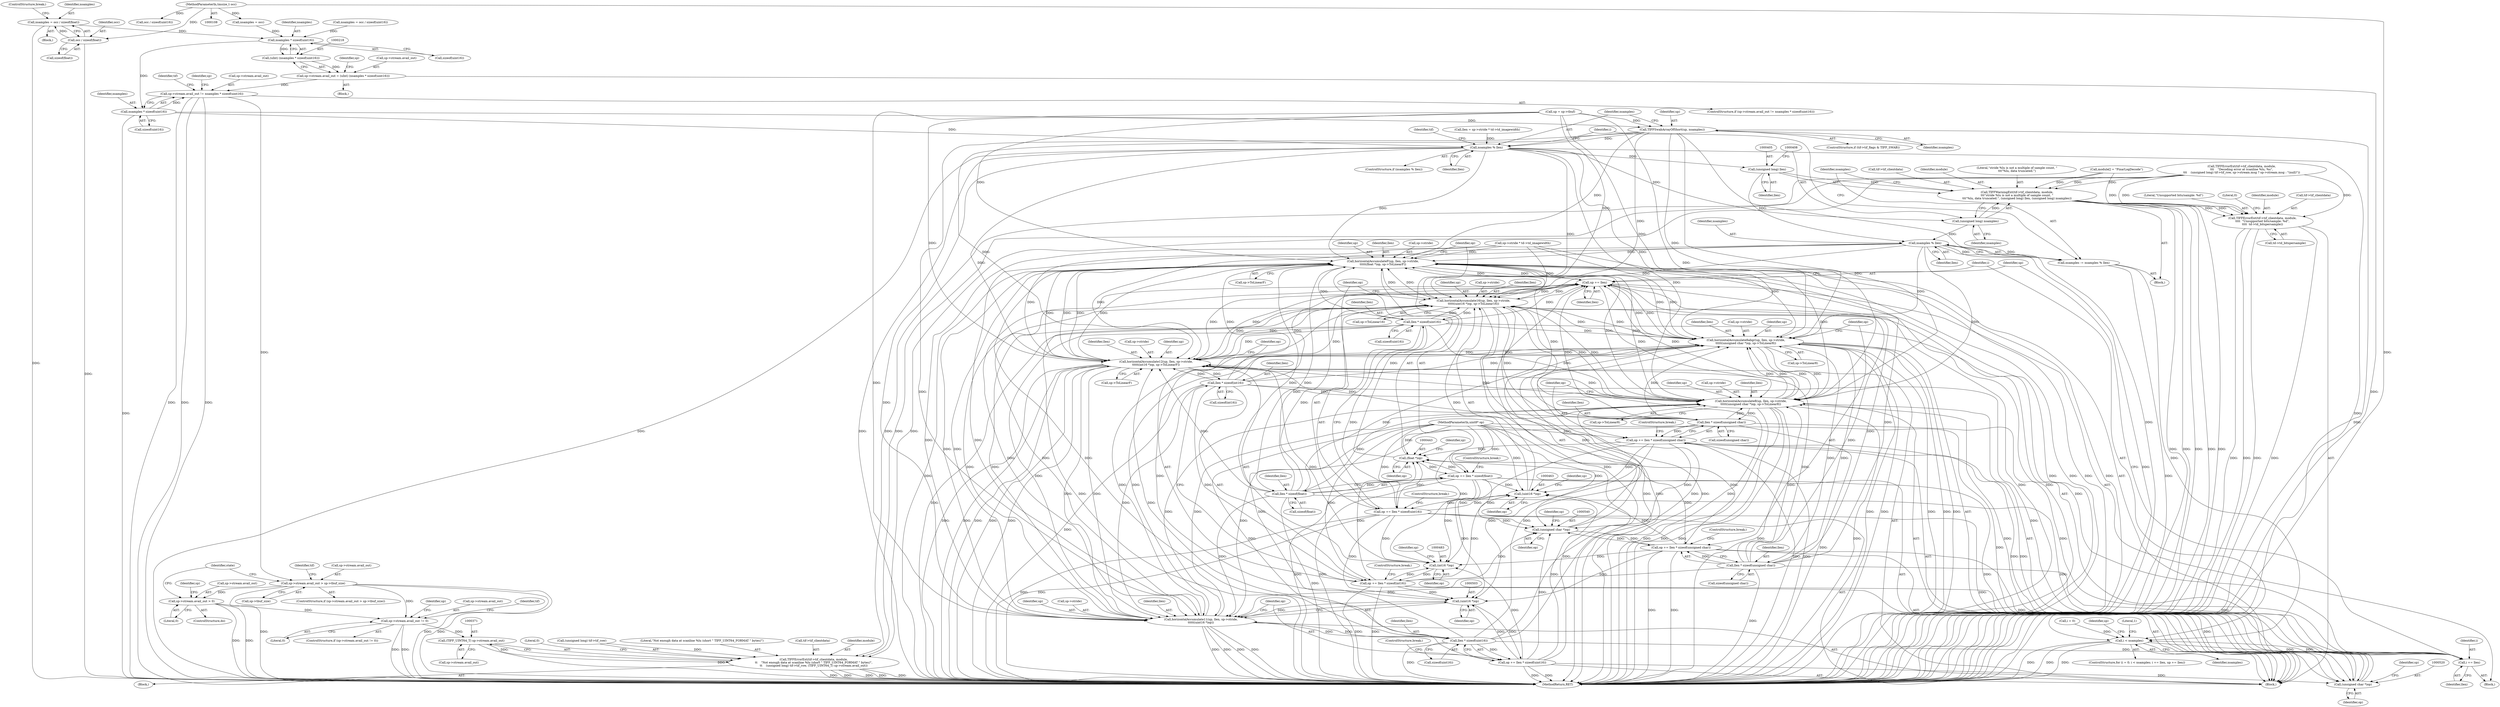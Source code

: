 digraph "0_libtiff_391e77fcd217e78b2c51342ac3ddb7100ecacdd2@API" {
"1000140" [label="(Call,nsamples = occ / sizeof(float))"];
"1000142" [label="(Call,occ / sizeof(float))"];
"1000111" [label="(MethodParameterIn,tmsize_t occ)"];
"1000219" [label="(Call,nsamples * sizeof(uint16))"];
"1000217" [label="(Call,(uInt) (nsamples * sizeof(uint16)))"];
"1000211" [label="(Call,sp->stream.avail_out = (uInt) (nsamples * sizeof(uint16)))"];
"1000224" [label="(Call,sp->stream.avail_out != nsamples * sizeof(uint16))"];
"1000244" [label="(Call,sp->stream.avail_out > sp->tbuf_size)"];
"1000343" [label="(Call,sp->stream.avail_out > 0)"];
"1000351" [label="(Call,sp->stream.avail_out != 0)"];
"1000370" [label="(Call,(TIFF_UINT64_T) sp->stream.avail_out)"];
"1000359" [label="(Call,TIFFErrorExt(tif->tif_clientdata, module,\n\t\t    \"Not enough data at scanline %lu (short \" TIFF_UINT64_FORMAT \" bytes)\",\n\t\t    (unsigned long) tif->tif_row, (TIFF_UINT64_T) sp->stream.avail_out))"];
"1000230" [label="(Call,nsamples * sizeof(uint16))"];
"1000390" [label="(Call,TIFFSwabArrayOfShort(up, nsamples))"];
"1000394" [label="(Call,nsamples % llen)"];
"1000404" [label="(Call,(unsigned long) llen)"];
"1000398" [label="(Call,TIFFWarningExt(tif->tif_clientdata, module,\n\t\t\t\"stride %lu is not a multiple of sample count, \"\n\t\t\t\"%lu, data truncated.\", (unsigned long) llen, (unsigned long) nsamples))"];
"1000553" [label="(Call,TIFFErrorExt(tif->tif_clientdata, module,\n\t\t\t\t  \"Unsupported bits/sample: %d\",\n\t\t\t\t  td->td_bitspersample))"];
"1000412" [label="(Call,nsamples % llen)"];
"1000410" [label="(Call,nsamples -= nsamples % llen)"];
"1000419" [label="(Call,i < nsamples)"];
"1000423" [label="(Call,i += llen)"];
"1000436" [label="(Call,horizontalAccumulateF(up, llen, sp->stride,\n\t\t\t\t\t(float *)op, sp->ToLinearF))"];
"1000426" [label="(Call,up += llen)"];
"1000456" [label="(Call,horizontalAccumulate16(up, llen, sp->stride,\n\t\t\t\t\t(uint16 *)op, sp->ToLinear16))"];
"1000470" [label="(Call,llen * sizeof(uint16))"];
"1000468" [label="(Call,op += llen * sizeof(uint16))"];
"1000442" [label="(Call,(float *)op)"];
"1000448" [label="(Call,op += llen * sizeof(float))"];
"1000462" [label="(Call,(uint16 *)op)"];
"1000482" [label="(Call,(int16 *)op)"];
"1000476" [label="(Call,horizontalAccumulate12(up, llen, sp->stride,\n\t\t\t\t\t(int16 *)op, sp->ToLinearF))"];
"1000490" [label="(Call,llen * sizeof(int16))"];
"1000488" [label="(Call,op += llen * sizeof(int16))"];
"1000502" [label="(Call,(uint16 *)op)"];
"1000496" [label="(Call,horizontalAccumulate11(up, llen, sp->stride,\n\t\t\t\t\t(uint16 *)op))"];
"1000507" [label="(Call,llen * sizeof(uint16))"];
"1000505" [label="(Call,op += llen * sizeof(uint16))"];
"1000519" [label="(Call,(unsigned char *)op)"];
"1000513" [label="(Call,horizontalAccumulate8(up, llen, sp->stride,\n\t\t\t\t\t(unsigned char *)op, sp->ToLinear8))"];
"1000527" [label="(Call,llen * sizeof(unsigned char))"];
"1000525" [label="(Call,op += llen * sizeof(unsigned char))"];
"1000539" [label="(Call,(unsigned char *)op)"];
"1000533" [label="(Call,horizontalAccumulate8abgr(up, llen, sp->stride,\n\t\t\t\t\t(unsigned char *)op, sp->ToLinear8))"];
"1000547" [label="(Call,llen * sizeof(unsigned char))"];
"1000545" [label="(Call,op += llen * sizeof(unsigned char))"];
"1000450" [label="(Call,llen * sizeof(float))"];
"1000407" [label="(Call,(unsigned long) nsamples)"];
"1000393" [label="(ControlStructure,if (nsamples % llen))"];
"1000469" [label="(Identifier,op)"];
"1000478" [label="(Identifier,llen)"];
"1000528" [label="(Identifier,llen)"];
"1000504" [label="(Identifier,op)"];
"1000546" [label="(Identifier,op)"];
"1000217" [label="(Call,(uInt) (nsamples * sizeof(uint16)))"];
"1000284" [label="(Call,TIFFErrorExt(tif->tif_clientdata, module,\n\t\t\t    \"Decoding error at scanline %lu, %s\",\n\t\t\t    (unsigned long) tif->tif_row, sp->stream.msg ? sp->stream.msg : \"(null)\"))"];
"1000398" [label="(Call,TIFFWarningExt(tif->tif_clientdata, module,\n\t\t\t\"stride %lu is not a multiple of sample count, \"\n\t\t\t\"%lu, data truncated.\", (unsigned long) llen, (unsigned long) nsamples))"];
"1000343" [label="(Call,sp->stream.avail_out > 0)"];
"1000397" [label="(Block,)"];
"1000444" [label="(Identifier,op)"];
"1000436" [label="(Call,horizontalAccumulateF(up, llen, sp->stride,\n\t\t\t\t\t(float *)op, sp->ToLinearF))"];
"1000533" [label="(Call,horizontalAccumulate8abgr(up, llen, sp->stride,\n\t\t\t\t\t(unsigned char *)op, sp->ToLinear8))"];
"1000514" [label="(Identifier,up)"];
"1000409" [label="(Identifier,nsamples)"];
"1000519" [label="(Call,(unsigned char *)op)"];
"1000146" [label="(ControlStructure,break;)"];
"1000144" [label="(Call,sizeof(float))"];
"1000150" [label="(Call,nsamples = occ / sizeof(uint16))"];
"1000384" [label="(ControlStructure,if (tif->tif_flags & TIFF_SWAB))"];
"1000419" [label="(Call,i < nsamples)"];
"1000536" [label="(Call,sp->stride)"];
"1000350" [label="(ControlStructure,if (sp->stream.avail_out != 0))"];
"1000523" [label="(Identifier,sp)"];
"1000507" [label="(Call,llen * sizeof(uint16))"];
"1000428" [label="(Identifier,llen)"];
"1000256" [label="(Identifier,tif)"];
"1000420" [label="(Identifier,i)"];
"1000511" [label="(ControlStructure,break;)"];
"1000445" [label="(Call,sp->ToLinearF)"];
"1000527" [label="(Call,llen * sizeof(unsigned char))"];
"1000237" [label="(Identifier,tif)"];
"1000378" [label="(Literal,0)"];
"1000497" [label="(Identifier,up)"];
"1000451" [label="(Identifier,llen)"];
"1000479" [label="(Call,sp->stride)"];
"1000424" [label="(Identifier,i)"];
"1000266" [label="(Identifier,state)"];
"1000542" [label="(Call,sp->ToLinear8)"];
"1000491" [label="(Identifier,llen)"];
"1000380" [label="(Identifier,up)"];
"1000406" [label="(Identifier,llen)"];
"1000521" [label="(Identifier,op)"];
"1000551" [label="(ControlStructure,break;)"];
"1000543" [label="(Identifier,sp)"];
"1000358" [label="(Block,)"];
"1000485" [label="(Call,sp->ToLinearF)"];
"1000227" [label="(Identifier,sp)"];
"1000426" [label="(Call,up += llen)"];
"1000448" [label="(Call,op += llen * sizeof(float))"];
"1000159" [label="(Call,nsamples = occ)"];
"1000498" [label="(Identifier,llen)"];
"1000141" [label="(Identifier,nsamples)"];
"1000244" [label="(Call,sp->stream.avail_out > sp->tbuf_size)"];
"1000400" [label="(Identifier,tif)"];
"1000417" [label="(Identifier,i)"];
"1000354" [label="(Identifier,sp)"];
"1000219" [label="(Call,nsamples * sizeof(uint16))"];
"1000414" [label="(Identifier,llen)"];
"1000558" [label="(Literal,\"Unsupported bits/sample: %d\")"];
"1000177" [label="(Call,sp->stride * td->td_imagewidth)"];
"1000427" [label="(Identifier,up)"];
"1000365" [label="(Call,(unsigned long) tif->tif_row)"];
"1000224" [label="(Call,sp->stream.avail_out != nsamples * sizeof(uint16))"];
"1000486" [label="(Identifier,sp)"];
"1000456" [label="(Call,horizontalAccumulate16(up, llen, sp->stride,\n\t\t\t\t\t(uint16 *)op, sp->ToLinear16))"];
"1000404" [label="(Call,(unsigned long) llen)"];
"1000407" [label="(Call,(unsigned long) nsamples)"];
"1000422" [label="(Block,)"];
"1000402" [label="(Identifier,module)"];
"1000522" [label="(Call,sp->ToLinear8)"];
"1000395" [label="(Identifier,nsamples)"];
"1000421" [label="(Identifier,nsamples)"];
"1000565" [label="(Literal,1)"];
"1000415" [label="(ControlStructure,for (i = 0; i < nsamples; i += llen, up += llen))"];
"1000477" [label="(Identifier,up)"];
"1000423" [label="(Call,i += llen)"];
"1000541" [label="(Identifier,op)"];
"1000396" [label="(Identifier,llen)"];
"1000459" [label="(Call,sp->stride)"];
"1000548" [label="(Identifier,llen)"];
"1000563" [label="(Literal,0)"];
"1000545" [label="(Call,op += llen * sizeof(unsigned char))"];
"1000403" [label="(Literal,\"stride %lu is not a multiple of sample count, \"\n\t\t\t\"%lu, data truncated.\")"];
"1000531" [label="(ControlStructure,break;)"];
"1000416" [label="(Call,i = 0)"];
"1000476" [label="(Call,horizontalAccumulate12(up, llen, sp->stride,\n\t\t\t\t\t(int16 *)op, sp->ToLinearF))"];
"1000425" [label="(Identifier,llen)"];
"1000352" [label="(Call,sp->stream.avail_out)"];
"1000499" [label="(Call,sp->stride)"];
"1000230" [label="(Call,nsamples * sizeof(uint16))"];
"1000243" [label="(ControlStructure,if (sp->stream.avail_out > sp->tbuf_size))"];
"1000392" [label="(Identifier,nsamples)"];
"1000175" [label="(Call,llen = sp->stride * td->td_imagewidth)"];
"1000247" [label="(Identifier,sp)"];
"1000364" [label="(Literal,\"Not enough data at scanline %lu (short \" TIFF_UINT64_FORMAT \" bytes)\")"];
"1000492" [label="(Call,sizeof(int16))"];
"1000212" [label="(Call,sp->stream.avail_out)"];
"1000225" [label="(Call,sp->stream.avail_out)"];
"1000439" [label="(Call,sp->stride)"];
"1000539" [label="(Call,(unsigned char *)op)"];
"1000442" [label="(Call,(float *)op)"];
"1000496" [label="(Call,horizontalAccumulate11(up, llen, sp->stride,\n\t\t\t\t\t(uint16 *)op))"];
"1000488" [label="(Call,op += llen * sizeof(int16))"];
"1000534" [label="(Identifier,up)"];
"1000223" [label="(ControlStructure,if (sp->stream.avail_out != nsamples * sizeof(uint16)))"];
"1000361" [label="(Identifier,tif)"];
"1000468" [label="(Call,op += llen * sizeof(uint16))"];
"1000412" [label="(Call,nsamples % llen)"];
"1000490" [label="(Call,llen * sizeof(int16))"];
"1000351" [label="(Call,sp->stream.avail_out != 0)"];
"1000553" [label="(Call,TIFFErrorExt(tif->tif_clientdata, module,\n\t\t\t\t  \"Unsupported bits/sample: %d\",\n\t\t\t\t  td->td_bitspersample))"];
"1000557" [label="(Identifier,module)"];
"1000250" [label="(Call,sp->tbuf_size)"];
"1000513" [label="(Call,horizontalAccumulate8(up, llen, sp->stride,\n\t\t\t\t\t(unsigned char *)op, sp->ToLinear8))"];
"1000434" [label="(Block,)"];
"1000399" [label="(Call,tif->tif_clientdata)"];
"1000410" [label="(Call,nsamples -= nsamples % llen)"];
"1000221" [label="(Call,sizeof(uint16))"];
"1000454" [label="(ControlStructure,break;)"];
"1000110" [label="(MethodParameterIn,uint8* op)"];
"1000437" [label="(Identifier,up)"];
"1000211" [label="(Call,sp->stream.avail_out = (uInt) (nsamples * sizeof(uint16)))"];
"1000113" [label="(Block,)"];
"1000231" [label="(Identifier,nsamples)"];
"1000142" [label="(Call,occ / sizeof(float))"];
"1000484" [label="(Identifier,op)"];
"1000508" [label="(Identifier,llen)"];
"1000482" [label="(Call,(int16 *)op)"];
"1000115" [label="(Call,module[] = \"PixarLogDecode\")"];
"1000450" [label="(Call,llen * sizeof(float))"];
"1000143" [label="(Identifier,occ)"];
"1000360" [label="(Call,tif->tif_clientdata)"];
"1000458" [label="(Identifier,llen)"];
"1000391" [label="(Identifier,up)"];
"1000566" [label="(MethodReturn,RET)"];
"1000349" [label="(Literal,0)"];
"1000526" [label="(Identifier,op)"];
"1000471" [label="(Identifier,llen)"];
"1000547" [label="(Call,llen * sizeof(unsigned char))"];
"1000232" [label="(Call,sizeof(uint16))"];
"1000489" [label="(Identifier,op)"];
"1000438" [label="(Identifier,llen)"];
"1000359" [label="(Call,TIFFErrorExt(tif->tif_clientdata, module,\n\t\t    \"Not enough data at scanline %lu (short \" TIFF_UINT64_FORMAT \" bytes)\",\n\t\t    (unsigned long) tif->tif_row, (TIFF_UINT64_T) sp->stream.avail_out))"];
"1000138" [label="(Block,)"];
"1000535" [label="(Identifier,llen)"];
"1000554" [label="(Call,tif->tif_clientdata)"];
"1000494" [label="(ControlStructure,break;)"];
"1000506" [label="(Identifier,op)"];
"1000262" [label="(ControlStructure,do)"];
"1000357" [label="(Literal,0)"];
"1000413" [label="(Identifier,nsamples)"];
"1000559" [label="(Call,td->td_bitspersample)"];
"1000394" [label="(Call,nsamples % llen)"];
"1000446" [label="(Identifier,sp)"];
"1000465" [label="(Call,sp->ToLinear16)"];
"1000245" [label="(Call,sp->stream.avail_out)"];
"1000372" [label="(Call,sp->stream.avail_out)"];
"1000462" [label="(Call,(uint16 *)op)"];
"1000472" [label="(Call,sizeof(uint16))"];
"1000516" [label="(Call,sp->stride)"];
"1000529" [label="(Call,sizeof(unsigned char))"];
"1000220" [label="(Identifier,nsamples)"];
"1000390" [label="(Call,TIFFSwabArrayOfShort(up, nsamples))"];
"1000549" [label="(Call,sizeof(unsigned char))"];
"1000152" [label="(Call,occ / sizeof(uint16))"];
"1000505" [label="(Call,op += llen * sizeof(uint16))"];
"1000457" [label="(Identifier,up)"];
"1000464" [label="(Identifier,op)"];
"1000470" [label="(Call,llen * sizeof(uint16))"];
"1000370" [label="(Call,(TIFF_UINT64_T) sp->stream.avail_out)"];
"1000363" [label="(Identifier,module)"];
"1000525" [label="(Call,op += llen * sizeof(unsigned char))"];
"1000344" [label="(Call,sp->stream.avail_out)"];
"1000466" [label="(Identifier,sp)"];
"1000502" [label="(Call,(uint16 *)op)"];
"1000411" [label="(Identifier,nsamples)"];
"1000452" [label="(Call,sizeof(float))"];
"1000474" [label="(ControlStructure,break;)"];
"1000140" [label="(Call,nsamples = occ / sizeof(float))"];
"1000509" [label="(Call,sizeof(uint16))"];
"1000379" [label="(Call,up = sp->tbuf)"];
"1000432" [label="(Identifier,sp)"];
"1000515" [label="(Identifier,llen)"];
"1000111" [label="(MethodParameterIn,tmsize_t occ)"];
"1000449" [label="(Identifier,op)"];
"1000140" -> "1000138"  [label="AST: "];
"1000140" -> "1000142"  [label="CFG: "];
"1000141" -> "1000140"  [label="AST: "];
"1000142" -> "1000140"  [label="AST: "];
"1000146" -> "1000140"  [label="CFG: "];
"1000140" -> "1000566"  [label="DDG: "];
"1000142" -> "1000140"  [label="DDG: "];
"1000140" -> "1000219"  [label="DDG: "];
"1000142" -> "1000144"  [label="CFG: "];
"1000143" -> "1000142"  [label="AST: "];
"1000144" -> "1000142"  [label="AST: "];
"1000142" -> "1000566"  [label="DDG: "];
"1000111" -> "1000142"  [label="DDG: "];
"1000111" -> "1000108"  [label="AST: "];
"1000111" -> "1000566"  [label="DDG: "];
"1000111" -> "1000152"  [label="DDG: "];
"1000111" -> "1000159"  [label="DDG: "];
"1000219" -> "1000217"  [label="AST: "];
"1000219" -> "1000221"  [label="CFG: "];
"1000220" -> "1000219"  [label="AST: "];
"1000221" -> "1000219"  [label="AST: "];
"1000217" -> "1000219"  [label="CFG: "];
"1000219" -> "1000217"  [label="DDG: "];
"1000150" -> "1000219"  [label="DDG: "];
"1000159" -> "1000219"  [label="DDG: "];
"1000219" -> "1000230"  [label="DDG: "];
"1000217" -> "1000211"  [label="AST: "];
"1000218" -> "1000217"  [label="AST: "];
"1000211" -> "1000217"  [label="CFG: "];
"1000217" -> "1000211"  [label="DDG: "];
"1000211" -> "1000113"  [label="AST: "];
"1000212" -> "1000211"  [label="AST: "];
"1000227" -> "1000211"  [label="CFG: "];
"1000211" -> "1000566"  [label="DDG: "];
"1000211" -> "1000224"  [label="DDG: "];
"1000224" -> "1000223"  [label="AST: "];
"1000224" -> "1000230"  [label="CFG: "];
"1000225" -> "1000224"  [label="AST: "];
"1000230" -> "1000224"  [label="AST: "];
"1000237" -> "1000224"  [label="CFG: "];
"1000247" -> "1000224"  [label="CFG: "];
"1000224" -> "1000566"  [label="DDG: "];
"1000224" -> "1000566"  [label="DDG: "];
"1000224" -> "1000566"  [label="DDG: "];
"1000230" -> "1000224"  [label="DDG: "];
"1000224" -> "1000244"  [label="DDG: "];
"1000244" -> "1000243"  [label="AST: "];
"1000244" -> "1000250"  [label="CFG: "];
"1000245" -> "1000244"  [label="AST: "];
"1000250" -> "1000244"  [label="AST: "];
"1000256" -> "1000244"  [label="CFG: "];
"1000266" -> "1000244"  [label="CFG: "];
"1000244" -> "1000566"  [label="DDG: "];
"1000244" -> "1000566"  [label="DDG: "];
"1000244" -> "1000566"  [label="DDG: "];
"1000244" -> "1000343"  [label="DDG: "];
"1000244" -> "1000351"  [label="DDG: "];
"1000343" -> "1000262"  [label="AST: "];
"1000343" -> "1000349"  [label="CFG: "];
"1000344" -> "1000343"  [label="AST: "];
"1000349" -> "1000343"  [label="AST: "];
"1000266" -> "1000343"  [label="CFG: "];
"1000354" -> "1000343"  [label="CFG: "];
"1000343" -> "1000566"  [label="DDG: "];
"1000343" -> "1000566"  [label="DDG: "];
"1000343" -> "1000351"  [label="DDG: "];
"1000351" -> "1000350"  [label="AST: "];
"1000351" -> "1000357"  [label="CFG: "];
"1000352" -> "1000351"  [label="AST: "];
"1000357" -> "1000351"  [label="AST: "];
"1000361" -> "1000351"  [label="CFG: "];
"1000380" -> "1000351"  [label="CFG: "];
"1000351" -> "1000566"  [label="DDG: "];
"1000351" -> "1000566"  [label="DDG: "];
"1000351" -> "1000370"  [label="DDG: "];
"1000370" -> "1000359"  [label="AST: "];
"1000370" -> "1000372"  [label="CFG: "];
"1000371" -> "1000370"  [label="AST: "];
"1000372" -> "1000370"  [label="AST: "];
"1000359" -> "1000370"  [label="CFG: "];
"1000370" -> "1000566"  [label="DDG: "];
"1000370" -> "1000359"  [label="DDG: "];
"1000359" -> "1000358"  [label="AST: "];
"1000360" -> "1000359"  [label="AST: "];
"1000363" -> "1000359"  [label="AST: "];
"1000364" -> "1000359"  [label="AST: "];
"1000365" -> "1000359"  [label="AST: "];
"1000378" -> "1000359"  [label="CFG: "];
"1000359" -> "1000566"  [label="DDG: "];
"1000359" -> "1000566"  [label="DDG: "];
"1000359" -> "1000566"  [label="DDG: "];
"1000359" -> "1000566"  [label="DDG: "];
"1000359" -> "1000566"  [label="DDG: "];
"1000284" -> "1000359"  [label="DDG: "];
"1000284" -> "1000359"  [label="DDG: "];
"1000115" -> "1000359"  [label="DDG: "];
"1000365" -> "1000359"  [label="DDG: "];
"1000230" -> "1000232"  [label="CFG: "];
"1000231" -> "1000230"  [label="AST: "];
"1000232" -> "1000230"  [label="AST: "];
"1000230" -> "1000566"  [label="DDG: "];
"1000230" -> "1000390"  [label="DDG: "];
"1000230" -> "1000394"  [label="DDG: "];
"1000390" -> "1000384"  [label="AST: "];
"1000390" -> "1000392"  [label="CFG: "];
"1000391" -> "1000390"  [label="AST: "];
"1000392" -> "1000390"  [label="AST: "];
"1000395" -> "1000390"  [label="CFG: "];
"1000390" -> "1000566"  [label="DDG: "];
"1000390" -> "1000566"  [label="DDG: "];
"1000379" -> "1000390"  [label="DDG: "];
"1000390" -> "1000394"  [label="DDG: "];
"1000390" -> "1000436"  [label="DDG: "];
"1000390" -> "1000456"  [label="DDG: "];
"1000390" -> "1000476"  [label="DDG: "];
"1000390" -> "1000496"  [label="DDG: "];
"1000390" -> "1000513"  [label="DDG: "];
"1000390" -> "1000533"  [label="DDG: "];
"1000394" -> "1000393"  [label="AST: "];
"1000394" -> "1000396"  [label="CFG: "];
"1000395" -> "1000394"  [label="AST: "];
"1000396" -> "1000394"  [label="AST: "];
"1000400" -> "1000394"  [label="CFG: "];
"1000417" -> "1000394"  [label="CFG: "];
"1000394" -> "1000566"  [label="DDG: "];
"1000394" -> "1000566"  [label="DDG: "];
"1000175" -> "1000394"  [label="DDG: "];
"1000394" -> "1000404"  [label="DDG: "];
"1000394" -> "1000407"  [label="DDG: "];
"1000394" -> "1000419"  [label="DDG: "];
"1000394" -> "1000436"  [label="DDG: "];
"1000394" -> "1000456"  [label="DDG: "];
"1000394" -> "1000476"  [label="DDG: "];
"1000394" -> "1000496"  [label="DDG: "];
"1000394" -> "1000513"  [label="DDG: "];
"1000394" -> "1000533"  [label="DDG: "];
"1000404" -> "1000398"  [label="AST: "];
"1000404" -> "1000406"  [label="CFG: "];
"1000405" -> "1000404"  [label="AST: "];
"1000406" -> "1000404"  [label="AST: "];
"1000408" -> "1000404"  [label="CFG: "];
"1000404" -> "1000398"  [label="DDG: "];
"1000404" -> "1000412"  [label="DDG: "];
"1000398" -> "1000397"  [label="AST: "];
"1000398" -> "1000407"  [label="CFG: "];
"1000399" -> "1000398"  [label="AST: "];
"1000402" -> "1000398"  [label="AST: "];
"1000403" -> "1000398"  [label="AST: "];
"1000407" -> "1000398"  [label="AST: "];
"1000411" -> "1000398"  [label="CFG: "];
"1000398" -> "1000566"  [label="DDG: "];
"1000398" -> "1000566"  [label="DDG: "];
"1000398" -> "1000566"  [label="DDG: "];
"1000398" -> "1000566"  [label="DDG: "];
"1000398" -> "1000566"  [label="DDG: "];
"1000284" -> "1000398"  [label="DDG: "];
"1000284" -> "1000398"  [label="DDG: "];
"1000115" -> "1000398"  [label="DDG: "];
"1000407" -> "1000398"  [label="DDG: "];
"1000398" -> "1000553"  [label="DDG: "];
"1000398" -> "1000553"  [label="DDG: "];
"1000553" -> "1000434"  [label="AST: "];
"1000553" -> "1000559"  [label="CFG: "];
"1000554" -> "1000553"  [label="AST: "];
"1000557" -> "1000553"  [label="AST: "];
"1000558" -> "1000553"  [label="AST: "];
"1000559" -> "1000553"  [label="AST: "];
"1000563" -> "1000553"  [label="CFG: "];
"1000553" -> "1000566"  [label="DDG: "];
"1000553" -> "1000566"  [label="DDG: "];
"1000553" -> "1000566"  [label="DDG: "];
"1000553" -> "1000566"  [label="DDG: "];
"1000284" -> "1000553"  [label="DDG: "];
"1000284" -> "1000553"  [label="DDG: "];
"1000115" -> "1000553"  [label="DDG: "];
"1000412" -> "1000410"  [label="AST: "];
"1000412" -> "1000414"  [label="CFG: "];
"1000413" -> "1000412"  [label="AST: "];
"1000414" -> "1000412"  [label="AST: "];
"1000410" -> "1000412"  [label="CFG: "];
"1000412" -> "1000566"  [label="DDG: "];
"1000412" -> "1000410"  [label="DDG: "];
"1000412" -> "1000410"  [label="DDG: "];
"1000407" -> "1000412"  [label="DDG: "];
"1000412" -> "1000436"  [label="DDG: "];
"1000412" -> "1000456"  [label="DDG: "];
"1000412" -> "1000476"  [label="DDG: "];
"1000412" -> "1000496"  [label="DDG: "];
"1000412" -> "1000513"  [label="DDG: "];
"1000412" -> "1000533"  [label="DDG: "];
"1000410" -> "1000397"  [label="AST: "];
"1000411" -> "1000410"  [label="AST: "];
"1000417" -> "1000410"  [label="CFG: "];
"1000410" -> "1000566"  [label="DDG: "];
"1000410" -> "1000419"  [label="DDG: "];
"1000419" -> "1000415"  [label="AST: "];
"1000419" -> "1000421"  [label="CFG: "];
"1000420" -> "1000419"  [label="AST: "];
"1000421" -> "1000419"  [label="AST: "];
"1000432" -> "1000419"  [label="CFG: "];
"1000565" -> "1000419"  [label="CFG: "];
"1000419" -> "1000566"  [label="DDG: "];
"1000419" -> "1000566"  [label="DDG: "];
"1000419" -> "1000566"  [label="DDG: "];
"1000423" -> "1000419"  [label="DDG: "];
"1000416" -> "1000419"  [label="DDG: "];
"1000419" -> "1000423"  [label="DDG: "];
"1000423" -> "1000422"  [label="AST: "];
"1000423" -> "1000425"  [label="CFG: "];
"1000424" -> "1000423"  [label="AST: "];
"1000425" -> "1000423"  [label="AST: "];
"1000427" -> "1000423"  [label="CFG: "];
"1000547" -> "1000423"  [label="DDG: "];
"1000527" -> "1000423"  [label="DDG: "];
"1000490" -> "1000423"  [label="DDG: "];
"1000450" -> "1000423"  [label="DDG: "];
"1000470" -> "1000423"  [label="DDG: "];
"1000507" -> "1000423"  [label="DDG: "];
"1000436" -> "1000434"  [label="AST: "];
"1000436" -> "1000445"  [label="CFG: "];
"1000437" -> "1000436"  [label="AST: "];
"1000438" -> "1000436"  [label="AST: "];
"1000439" -> "1000436"  [label="AST: "];
"1000442" -> "1000436"  [label="AST: "];
"1000445" -> "1000436"  [label="AST: "];
"1000449" -> "1000436"  [label="CFG: "];
"1000436" -> "1000566"  [label="DDG: "];
"1000436" -> "1000566"  [label="DDG: "];
"1000436" -> "1000566"  [label="DDG: "];
"1000436" -> "1000566"  [label="DDG: "];
"1000436" -> "1000566"  [label="DDG: "];
"1000436" -> "1000426"  [label="DDG: "];
"1000426" -> "1000436"  [label="DDG: "];
"1000379" -> "1000436"  [label="DDG: "];
"1000547" -> "1000436"  [label="DDG: "];
"1000527" -> "1000436"  [label="DDG: "];
"1000490" -> "1000436"  [label="DDG: "];
"1000450" -> "1000436"  [label="DDG: "];
"1000470" -> "1000436"  [label="DDG: "];
"1000507" -> "1000436"  [label="DDG: "];
"1000177" -> "1000436"  [label="DDG: "];
"1000456" -> "1000436"  [label="DDG: "];
"1000533" -> "1000436"  [label="DDG: "];
"1000496" -> "1000436"  [label="DDG: "];
"1000476" -> "1000436"  [label="DDG: "];
"1000476" -> "1000436"  [label="DDG: "];
"1000513" -> "1000436"  [label="DDG: "];
"1000442" -> "1000436"  [label="DDG: "];
"1000436" -> "1000450"  [label="DDG: "];
"1000436" -> "1000456"  [label="DDG: "];
"1000436" -> "1000476"  [label="DDG: "];
"1000436" -> "1000476"  [label="DDG: "];
"1000436" -> "1000496"  [label="DDG: "];
"1000436" -> "1000513"  [label="DDG: "];
"1000436" -> "1000533"  [label="DDG: "];
"1000426" -> "1000422"  [label="AST: "];
"1000426" -> "1000428"  [label="CFG: "];
"1000427" -> "1000426"  [label="AST: "];
"1000428" -> "1000426"  [label="AST: "];
"1000420" -> "1000426"  [label="CFG: "];
"1000426" -> "1000566"  [label="DDG: "];
"1000426" -> "1000566"  [label="DDG: "];
"1000547" -> "1000426"  [label="DDG: "];
"1000527" -> "1000426"  [label="DDG: "];
"1000490" -> "1000426"  [label="DDG: "];
"1000450" -> "1000426"  [label="DDG: "];
"1000470" -> "1000426"  [label="DDG: "];
"1000507" -> "1000426"  [label="DDG: "];
"1000456" -> "1000426"  [label="DDG: "];
"1000513" -> "1000426"  [label="DDG: "];
"1000496" -> "1000426"  [label="DDG: "];
"1000476" -> "1000426"  [label="DDG: "];
"1000533" -> "1000426"  [label="DDG: "];
"1000426" -> "1000456"  [label="DDG: "];
"1000426" -> "1000476"  [label="DDG: "];
"1000426" -> "1000496"  [label="DDG: "];
"1000426" -> "1000513"  [label="DDG: "];
"1000426" -> "1000533"  [label="DDG: "];
"1000456" -> "1000434"  [label="AST: "];
"1000456" -> "1000465"  [label="CFG: "];
"1000457" -> "1000456"  [label="AST: "];
"1000458" -> "1000456"  [label="AST: "];
"1000459" -> "1000456"  [label="AST: "];
"1000462" -> "1000456"  [label="AST: "];
"1000465" -> "1000456"  [label="AST: "];
"1000469" -> "1000456"  [label="CFG: "];
"1000456" -> "1000566"  [label="DDG: "];
"1000456" -> "1000566"  [label="DDG: "];
"1000456" -> "1000566"  [label="DDG: "];
"1000456" -> "1000566"  [label="DDG: "];
"1000456" -> "1000566"  [label="DDG: "];
"1000379" -> "1000456"  [label="DDG: "];
"1000547" -> "1000456"  [label="DDG: "];
"1000527" -> "1000456"  [label="DDG: "];
"1000490" -> "1000456"  [label="DDG: "];
"1000450" -> "1000456"  [label="DDG: "];
"1000470" -> "1000456"  [label="DDG: "];
"1000507" -> "1000456"  [label="DDG: "];
"1000177" -> "1000456"  [label="DDG: "];
"1000533" -> "1000456"  [label="DDG: "];
"1000496" -> "1000456"  [label="DDG: "];
"1000476" -> "1000456"  [label="DDG: "];
"1000513" -> "1000456"  [label="DDG: "];
"1000462" -> "1000456"  [label="DDG: "];
"1000456" -> "1000470"  [label="DDG: "];
"1000456" -> "1000476"  [label="DDG: "];
"1000456" -> "1000496"  [label="DDG: "];
"1000456" -> "1000513"  [label="DDG: "];
"1000456" -> "1000533"  [label="DDG: "];
"1000470" -> "1000468"  [label="AST: "];
"1000470" -> "1000472"  [label="CFG: "];
"1000471" -> "1000470"  [label="AST: "];
"1000472" -> "1000470"  [label="AST: "];
"1000468" -> "1000470"  [label="CFG: "];
"1000470" -> "1000566"  [label="DDG: "];
"1000470" -> "1000468"  [label="DDG: "];
"1000470" -> "1000476"  [label="DDG: "];
"1000470" -> "1000496"  [label="DDG: "];
"1000470" -> "1000513"  [label="DDG: "];
"1000470" -> "1000533"  [label="DDG: "];
"1000468" -> "1000434"  [label="AST: "];
"1000469" -> "1000468"  [label="AST: "];
"1000474" -> "1000468"  [label="CFG: "];
"1000468" -> "1000566"  [label="DDG: "];
"1000468" -> "1000566"  [label="DDG: "];
"1000468" -> "1000442"  [label="DDG: "];
"1000468" -> "1000462"  [label="DDG: "];
"1000462" -> "1000468"  [label="DDG: "];
"1000110" -> "1000468"  [label="DDG: "];
"1000468" -> "1000482"  [label="DDG: "];
"1000468" -> "1000502"  [label="DDG: "];
"1000468" -> "1000519"  [label="DDG: "];
"1000468" -> "1000539"  [label="DDG: "];
"1000442" -> "1000444"  [label="CFG: "];
"1000443" -> "1000442"  [label="AST: "];
"1000444" -> "1000442"  [label="AST: "];
"1000446" -> "1000442"  [label="CFG: "];
"1000545" -> "1000442"  [label="DDG: "];
"1000525" -> "1000442"  [label="DDG: "];
"1000505" -> "1000442"  [label="DDG: "];
"1000488" -> "1000442"  [label="DDG: "];
"1000448" -> "1000442"  [label="DDG: "];
"1000110" -> "1000442"  [label="DDG: "];
"1000442" -> "1000448"  [label="DDG: "];
"1000448" -> "1000434"  [label="AST: "];
"1000448" -> "1000450"  [label="CFG: "];
"1000449" -> "1000448"  [label="AST: "];
"1000450" -> "1000448"  [label="AST: "];
"1000454" -> "1000448"  [label="CFG: "];
"1000448" -> "1000566"  [label="DDG: "];
"1000448" -> "1000566"  [label="DDG: "];
"1000450" -> "1000448"  [label="DDG: "];
"1000110" -> "1000448"  [label="DDG: "];
"1000448" -> "1000462"  [label="DDG: "];
"1000448" -> "1000482"  [label="DDG: "];
"1000448" -> "1000502"  [label="DDG: "];
"1000448" -> "1000519"  [label="DDG: "];
"1000448" -> "1000539"  [label="DDG: "];
"1000462" -> "1000464"  [label="CFG: "];
"1000463" -> "1000462"  [label="AST: "];
"1000464" -> "1000462"  [label="AST: "];
"1000466" -> "1000462"  [label="CFG: "];
"1000545" -> "1000462"  [label="DDG: "];
"1000525" -> "1000462"  [label="DDG: "];
"1000505" -> "1000462"  [label="DDG: "];
"1000488" -> "1000462"  [label="DDG: "];
"1000110" -> "1000462"  [label="DDG: "];
"1000482" -> "1000476"  [label="AST: "];
"1000482" -> "1000484"  [label="CFG: "];
"1000483" -> "1000482"  [label="AST: "];
"1000484" -> "1000482"  [label="AST: "];
"1000486" -> "1000482"  [label="CFG: "];
"1000482" -> "1000476"  [label="DDG: "];
"1000545" -> "1000482"  [label="DDG: "];
"1000525" -> "1000482"  [label="DDG: "];
"1000505" -> "1000482"  [label="DDG: "];
"1000488" -> "1000482"  [label="DDG: "];
"1000110" -> "1000482"  [label="DDG: "];
"1000482" -> "1000488"  [label="DDG: "];
"1000476" -> "1000434"  [label="AST: "];
"1000476" -> "1000485"  [label="CFG: "];
"1000477" -> "1000476"  [label="AST: "];
"1000478" -> "1000476"  [label="AST: "];
"1000479" -> "1000476"  [label="AST: "];
"1000485" -> "1000476"  [label="AST: "];
"1000489" -> "1000476"  [label="CFG: "];
"1000476" -> "1000566"  [label="DDG: "];
"1000476" -> "1000566"  [label="DDG: "];
"1000476" -> "1000566"  [label="DDG: "];
"1000476" -> "1000566"  [label="DDG: "];
"1000476" -> "1000566"  [label="DDG: "];
"1000379" -> "1000476"  [label="DDG: "];
"1000547" -> "1000476"  [label="DDG: "];
"1000527" -> "1000476"  [label="DDG: "];
"1000490" -> "1000476"  [label="DDG: "];
"1000450" -> "1000476"  [label="DDG: "];
"1000507" -> "1000476"  [label="DDG: "];
"1000177" -> "1000476"  [label="DDG: "];
"1000533" -> "1000476"  [label="DDG: "];
"1000496" -> "1000476"  [label="DDG: "];
"1000513" -> "1000476"  [label="DDG: "];
"1000476" -> "1000490"  [label="DDG: "];
"1000476" -> "1000496"  [label="DDG: "];
"1000476" -> "1000513"  [label="DDG: "];
"1000476" -> "1000533"  [label="DDG: "];
"1000490" -> "1000488"  [label="AST: "];
"1000490" -> "1000492"  [label="CFG: "];
"1000491" -> "1000490"  [label="AST: "];
"1000492" -> "1000490"  [label="AST: "];
"1000488" -> "1000490"  [label="CFG: "];
"1000490" -> "1000566"  [label="DDG: "];
"1000490" -> "1000488"  [label="DDG: "];
"1000490" -> "1000496"  [label="DDG: "];
"1000490" -> "1000513"  [label="DDG: "];
"1000490" -> "1000533"  [label="DDG: "];
"1000488" -> "1000434"  [label="AST: "];
"1000489" -> "1000488"  [label="AST: "];
"1000494" -> "1000488"  [label="CFG: "];
"1000488" -> "1000566"  [label="DDG: "];
"1000488" -> "1000566"  [label="DDG: "];
"1000110" -> "1000488"  [label="DDG: "];
"1000488" -> "1000502"  [label="DDG: "];
"1000488" -> "1000519"  [label="DDG: "];
"1000488" -> "1000539"  [label="DDG: "];
"1000502" -> "1000496"  [label="AST: "];
"1000502" -> "1000504"  [label="CFG: "];
"1000503" -> "1000502"  [label="AST: "];
"1000504" -> "1000502"  [label="AST: "];
"1000496" -> "1000502"  [label="CFG: "];
"1000502" -> "1000496"  [label="DDG: "];
"1000545" -> "1000502"  [label="DDG: "];
"1000525" -> "1000502"  [label="DDG: "];
"1000505" -> "1000502"  [label="DDG: "];
"1000110" -> "1000502"  [label="DDG: "];
"1000502" -> "1000505"  [label="DDG: "];
"1000496" -> "1000434"  [label="AST: "];
"1000497" -> "1000496"  [label="AST: "];
"1000498" -> "1000496"  [label="AST: "];
"1000499" -> "1000496"  [label="AST: "];
"1000506" -> "1000496"  [label="CFG: "];
"1000496" -> "1000566"  [label="DDG: "];
"1000496" -> "1000566"  [label="DDG: "];
"1000496" -> "1000566"  [label="DDG: "];
"1000496" -> "1000566"  [label="DDG: "];
"1000379" -> "1000496"  [label="DDG: "];
"1000547" -> "1000496"  [label="DDG: "];
"1000527" -> "1000496"  [label="DDG: "];
"1000450" -> "1000496"  [label="DDG: "];
"1000507" -> "1000496"  [label="DDG: "];
"1000177" -> "1000496"  [label="DDG: "];
"1000533" -> "1000496"  [label="DDG: "];
"1000513" -> "1000496"  [label="DDG: "];
"1000496" -> "1000507"  [label="DDG: "];
"1000496" -> "1000513"  [label="DDG: "];
"1000496" -> "1000533"  [label="DDG: "];
"1000507" -> "1000505"  [label="AST: "];
"1000507" -> "1000509"  [label="CFG: "];
"1000508" -> "1000507"  [label="AST: "];
"1000509" -> "1000507"  [label="AST: "];
"1000505" -> "1000507"  [label="CFG: "];
"1000507" -> "1000566"  [label="DDG: "];
"1000507" -> "1000505"  [label="DDG: "];
"1000507" -> "1000513"  [label="DDG: "];
"1000507" -> "1000533"  [label="DDG: "];
"1000505" -> "1000434"  [label="AST: "];
"1000506" -> "1000505"  [label="AST: "];
"1000511" -> "1000505"  [label="CFG: "];
"1000505" -> "1000566"  [label="DDG: "];
"1000505" -> "1000566"  [label="DDG: "];
"1000110" -> "1000505"  [label="DDG: "];
"1000505" -> "1000519"  [label="DDG: "];
"1000505" -> "1000539"  [label="DDG: "];
"1000519" -> "1000513"  [label="AST: "];
"1000519" -> "1000521"  [label="CFG: "];
"1000520" -> "1000519"  [label="AST: "];
"1000521" -> "1000519"  [label="AST: "];
"1000523" -> "1000519"  [label="CFG: "];
"1000519" -> "1000513"  [label="DDG: "];
"1000545" -> "1000519"  [label="DDG: "];
"1000525" -> "1000519"  [label="DDG: "];
"1000110" -> "1000519"  [label="DDG: "];
"1000519" -> "1000525"  [label="DDG: "];
"1000513" -> "1000434"  [label="AST: "];
"1000513" -> "1000522"  [label="CFG: "];
"1000514" -> "1000513"  [label="AST: "];
"1000515" -> "1000513"  [label="AST: "];
"1000516" -> "1000513"  [label="AST: "];
"1000522" -> "1000513"  [label="AST: "];
"1000526" -> "1000513"  [label="CFG: "];
"1000513" -> "1000566"  [label="DDG: "];
"1000513" -> "1000566"  [label="DDG: "];
"1000513" -> "1000566"  [label="DDG: "];
"1000513" -> "1000566"  [label="DDG: "];
"1000513" -> "1000566"  [label="DDG: "];
"1000379" -> "1000513"  [label="DDG: "];
"1000547" -> "1000513"  [label="DDG: "];
"1000527" -> "1000513"  [label="DDG: "];
"1000450" -> "1000513"  [label="DDG: "];
"1000177" -> "1000513"  [label="DDG: "];
"1000533" -> "1000513"  [label="DDG: "];
"1000533" -> "1000513"  [label="DDG: "];
"1000513" -> "1000527"  [label="DDG: "];
"1000513" -> "1000533"  [label="DDG: "];
"1000513" -> "1000533"  [label="DDG: "];
"1000527" -> "1000525"  [label="AST: "];
"1000527" -> "1000529"  [label="CFG: "];
"1000528" -> "1000527"  [label="AST: "];
"1000529" -> "1000527"  [label="AST: "];
"1000525" -> "1000527"  [label="CFG: "];
"1000527" -> "1000566"  [label="DDG: "];
"1000527" -> "1000525"  [label="DDG: "];
"1000527" -> "1000533"  [label="DDG: "];
"1000525" -> "1000434"  [label="AST: "];
"1000526" -> "1000525"  [label="AST: "];
"1000531" -> "1000525"  [label="CFG: "];
"1000525" -> "1000566"  [label="DDG: "];
"1000525" -> "1000566"  [label="DDG: "];
"1000110" -> "1000525"  [label="DDG: "];
"1000525" -> "1000539"  [label="DDG: "];
"1000539" -> "1000533"  [label="AST: "];
"1000539" -> "1000541"  [label="CFG: "];
"1000540" -> "1000539"  [label="AST: "];
"1000541" -> "1000539"  [label="AST: "];
"1000543" -> "1000539"  [label="CFG: "];
"1000539" -> "1000533"  [label="DDG: "];
"1000545" -> "1000539"  [label="DDG: "];
"1000110" -> "1000539"  [label="DDG: "];
"1000539" -> "1000545"  [label="DDG: "];
"1000533" -> "1000434"  [label="AST: "];
"1000533" -> "1000542"  [label="CFG: "];
"1000534" -> "1000533"  [label="AST: "];
"1000535" -> "1000533"  [label="AST: "];
"1000536" -> "1000533"  [label="AST: "];
"1000542" -> "1000533"  [label="AST: "];
"1000546" -> "1000533"  [label="CFG: "];
"1000533" -> "1000566"  [label="DDG: "];
"1000533" -> "1000566"  [label="DDG: "];
"1000533" -> "1000566"  [label="DDG: "];
"1000533" -> "1000566"  [label="DDG: "];
"1000533" -> "1000566"  [label="DDG: "];
"1000379" -> "1000533"  [label="DDG: "];
"1000547" -> "1000533"  [label="DDG: "];
"1000450" -> "1000533"  [label="DDG: "];
"1000177" -> "1000533"  [label="DDG: "];
"1000533" -> "1000547"  [label="DDG: "];
"1000547" -> "1000545"  [label="AST: "];
"1000547" -> "1000549"  [label="CFG: "];
"1000548" -> "1000547"  [label="AST: "];
"1000549" -> "1000547"  [label="AST: "];
"1000545" -> "1000547"  [label="CFG: "];
"1000547" -> "1000566"  [label="DDG: "];
"1000547" -> "1000545"  [label="DDG: "];
"1000545" -> "1000434"  [label="AST: "];
"1000546" -> "1000545"  [label="AST: "];
"1000551" -> "1000545"  [label="CFG: "];
"1000545" -> "1000566"  [label="DDG: "];
"1000545" -> "1000566"  [label="DDG: "];
"1000110" -> "1000545"  [label="DDG: "];
"1000450" -> "1000452"  [label="CFG: "];
"1000451" -> "1000450"  [label="AST: "];
"1000452" -> "1000450"  [label="AST: "];
"1000450" -> "1000566"  [label="DDG: "];
"1000407" -> "1000409"  [label="CFG: "];
"1000408" -> "1000407"  [label="AST: "];
"1000409" -> "1000407"  [label="AST: "];
}
